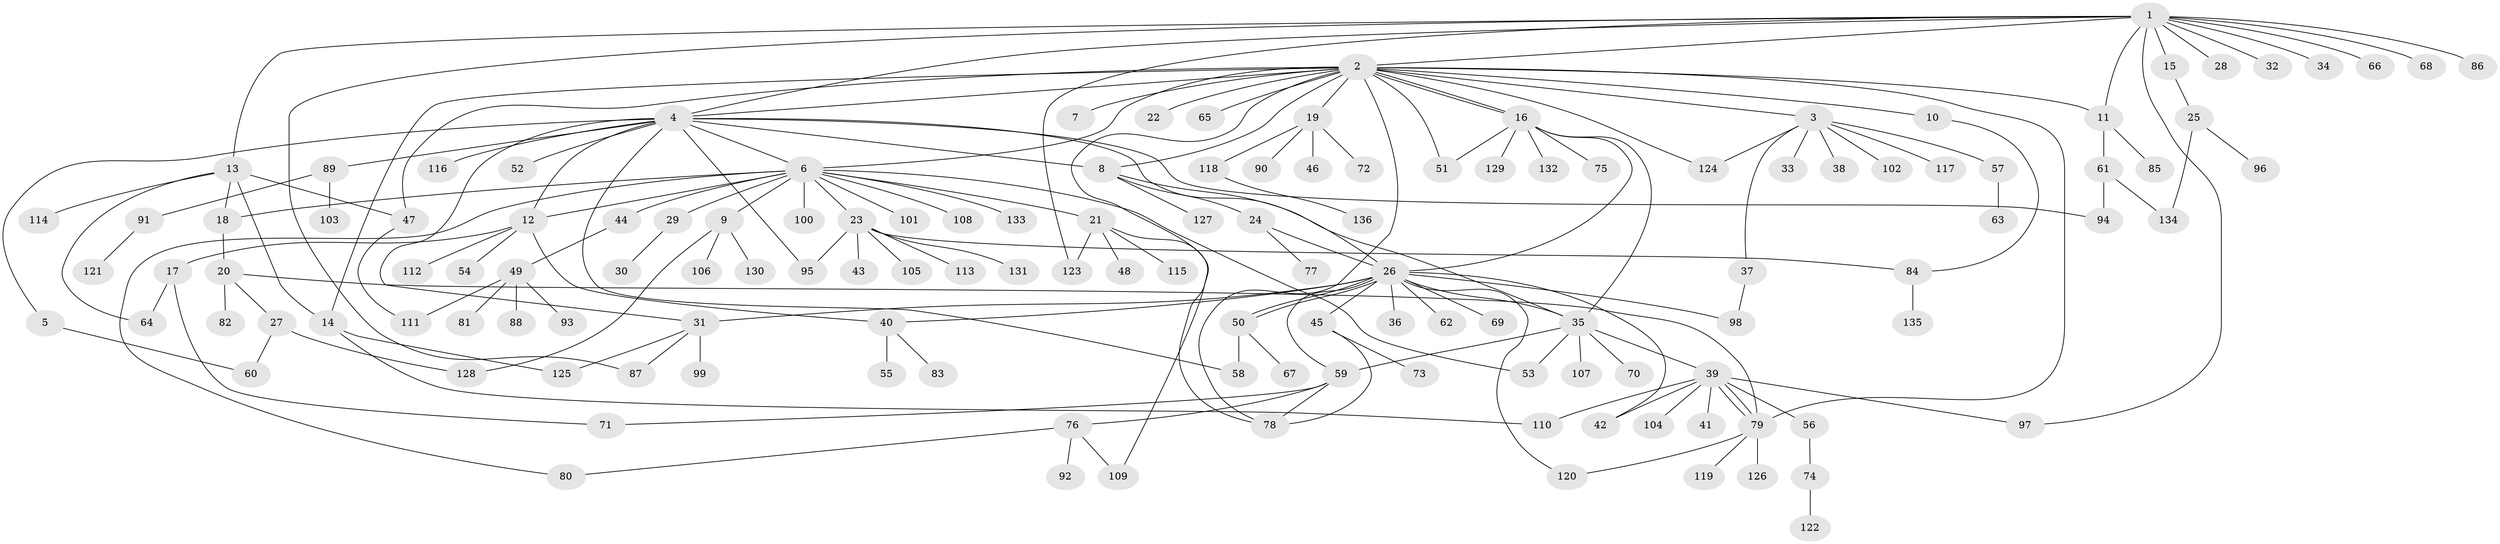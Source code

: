 // coarse degree distribution, {14: 0.018518518518518517, 22: 0.009259259259259259, 7: 0.037037037037037035, 15: 0.009259259259259259, 2: 0.19444444444444445, 20: 0.009259259259259259, 1: 0.5277777777777778, 6: 0.018518518518518517, 4: 0.05555555555555555, 3: 0.08333333333333333, 5: 0.018518518518518517, 10: 0.009259259259259259, 9: 0.009259259259259259}
// Generated by graph-tools (version 1.1) at 2025/41/03/06/25 10:41:45]
// undirected, 136 vertices, 181 edges
graph export_dot {
graph [start="1"]
  node [color=gray90,style=filled];
  1;
  2;
  3;
  4;
  5;
  6;
  7;
  8;
  9;
  10;
  11;
  12;
  13;
  14;
  15;
  16;
  17;
  18;
  19;
  20;
  21;
  22;
  23;
  24;
  25;
  26;
  27;
  28;
  29;
  30;
  31;
  32;
  33;
  34;
  35;
  36;
  37;
  38;
  39;
  40;
  41;
  42;
  43;
  44;
  45;
  46;
  47;
  48;
  49;
  50;
  51;
  52;
  53;
  54;
  55;
  56;
  57;
  58;
  59;
  60;
  61;
  62;
  63;
  64;
  65;
  66;
  67;
  68;
  69;
  70;
  71;
  72;
  73;
  74;
  75;
  76;
  77;
  78;
  79;
  80;
  81;
  82;
  83;
  84;
  85;
  86;
  87;
  88;
  89;
  90;
  91;
  92;
  93;
  94;
  95;
  96;
  97;
  98;
  99;
  100;
  101;
  102;
  103;
  104;
  105;
  106;
  107;
  108;
  109;
  110;
  111;
  112;
  113;
  114;
  115;
  116;
  117;
  118;
  119;
  120;
  121;
  122;
  123;
  124;
  125;
  126;
  127;
  128;
  129;
  130;
  131;
  132;
  133;
  134;
  135;
  136;
  1 -- 2;
  1 -- 4;
  1 -- 11;
  1 -- 13;
  1 -- 15;
  1 -- 28;
  1 -- 32;
  1 -- 34;
  1 -- 66;
  1 -- 68;
  1 -- 86;
  1 -- 87;
  1 -- 97;
  1 -- 123;
  2 -- 3;
  2 -- 4;
  2 -- 6;
  2 -- 7;
  2 -- 8;
  2 -- 10;
  2 -- 11;
  2 -- 14;
  2 -- 16;
  2 -- 16;
  2 -- 19;
  2 -- 22;
  2 -- 47;
  2 -- 51;
  2 -- 65;
  2 -- 78;
  2 -- 79;
  2 -- 109;
  2 -- 124;
  3 -- 33;
  3 -- 37;
  3 -- 38;
  3 -- 57;
  3 -- 102;
  3 -- 117;
  3 -- 124;
  4 -- 5;
  4 -- 6;
  4 -- 8;
  4 -- 12;
  4 -- 26;
  4 -- 31;
  4 -- 52;
  4 -- 58;
  4 -- 89;
  4 -- 94;
  4 -- 95;
  4 -- 116;
  5 -- 60;
  6 -- 9;
  6 -- 12;
  6 -- 18;
  6 -- 21;
  6 -- 23;
  6 -- 29;
  6 -- 44;
  6 -- 53;
  6 -- 80;
  6 -- 100;
  6 -- 101;
  6 -- 108;
  6 -- 133;
  8 -- 24;
  8 -- 35;
  8 -- 127;
  9 -- 106;
  9 -- 128;
  9 -- 130;
  10 -- 84;
  11 -- 61;
  11 -- 85;
  12 -- 17;
  12 -- 40;
  12 -- 54;
  12 -- 112;
  13 -- 14;
  13 -- 18;
  13 -- 47;
  13 -- 64;
  13 -- 114;
  14 -- 110;
  14 -- 125;
  15 -- 25;
  16 -- 26;
  16 -- 35;
  16 -- 51;
  16 -- 75;
  16 -- 129;
  16 -- 132;
  17 -- 64;
  17 -- 71;
  18 -- 20;
  19 -- 46;
  19 -- 72;
  19 -- 90;
  19 -- 118;
  20 -- 27;
  20 -- 79;
  20 -- 82;
  21 -- 48;
  21 -- 78;
  21 -- 115;
  21 -- 123;
  23 -- 43;
  23 -- 84;
  23 -- 95;
  23 -- 105;
  23 -- 113;
  23 -- 131;
  24 -- 26;
  24 -- 77;
  25 -- 96;
  25 -- 134;
  26 -- 31;
  26 -- 35;
  26 -- 36;
  26 -- 40;
  26 -- 42;
  26 -- 45;
  26 -- 50;
  26 -- 50;
  26 -- 59;
  26 -- 62;
  26 -- 69;
  26 -- 98;
  26 -- 120;
  27 -- 60;
  27 -- 128;
  29 -- 30;
  31 -- 87;
  31 -- 99;
  31 -- 125;
  35 -- 39;
  35 -- 53;
  35 -- 59;
  35 -- 70;
  35 -- 107;
  37 -- 98;
  39 -- 41;
  39 -- 42;
  39 -- 56;
  39 -- 79;
  39 -- 79;
  39 -- 97;
  39 -- 104;
  39 -- 110;
  40 -- 55;
  40 -- 83;
  44 -- 49;
  45 -- 73;
  45 -- 78;
  47 -- 111;
  49 -- 81;
  49 -- 88;
  49 -- 93;
  49 -- 111;
  50 -- 58;
  50 -- 67;
  56 -- 74;
  57 -- 63;
  59 -- 71;
  59 -- 76;
  59 -- 78;
  61 -- 94;
  61 -- 134;
  74 -- 122;
  76 -- 80;
  76 -- 92;
  76 -- 109;
  79 -- 119;
  79 -- 120;
  79 -- 126;
  84 -- 135;
  89 -- 91;
  89 -- 103;
  91 -- 121;
  118 -- 136;
}
